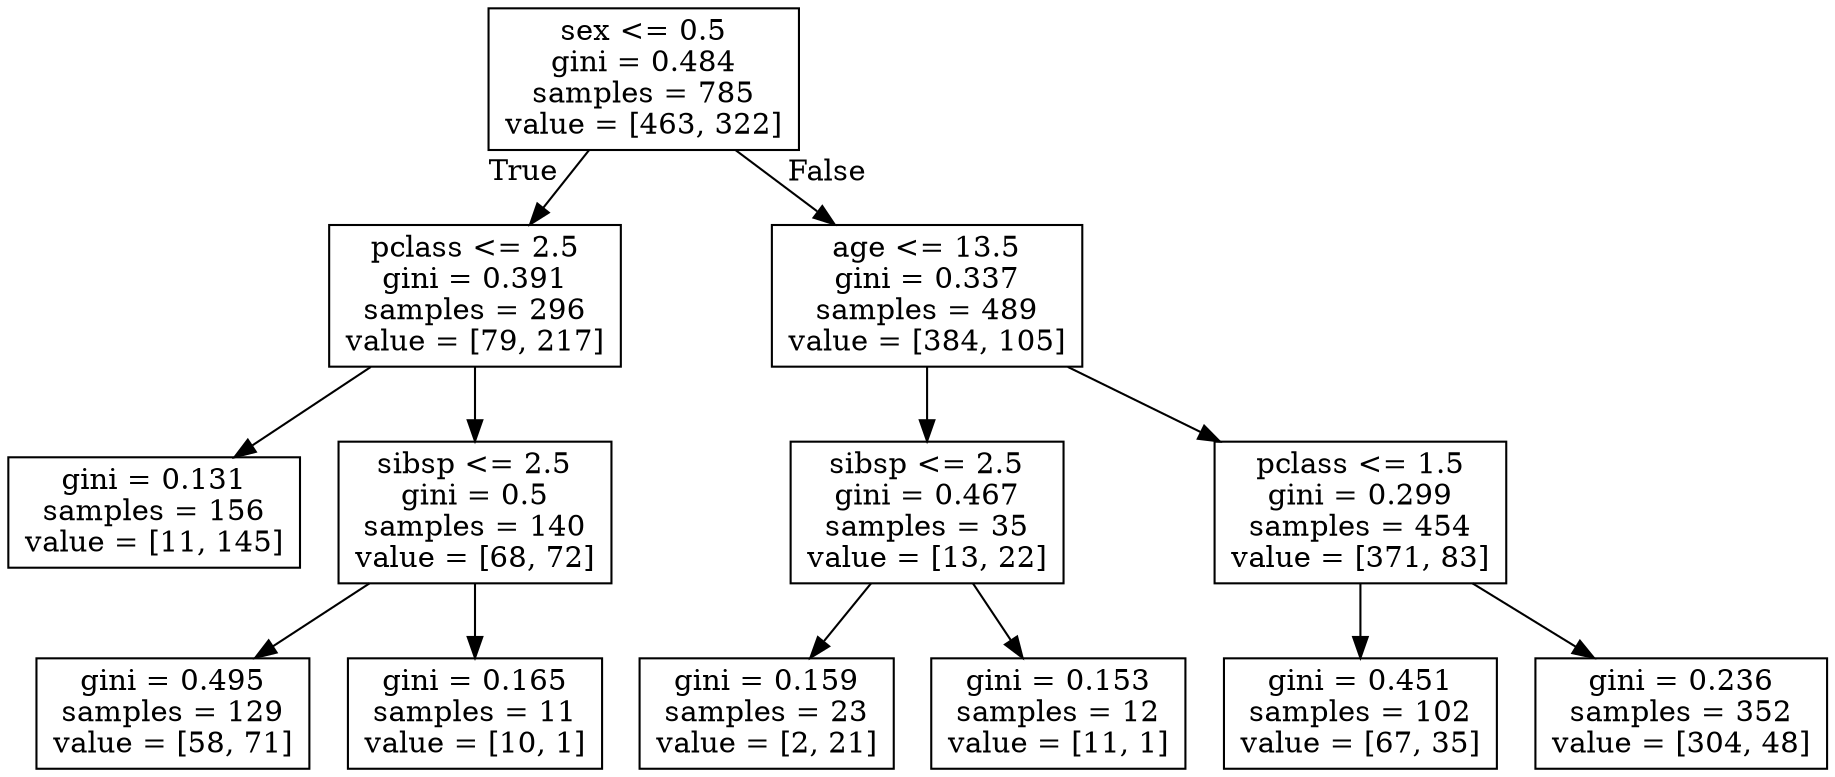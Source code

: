 digraph Tree {
node [shape=box] ;
0 [label="sex <= 0.5\ngini = 0.484\nsamples = 785\nvalue = [463, 322]"] ;
1 [label="pclass <= 2.5\ngini = 0.391\nsamples = 296\nvalue = [79, 217]"] ;
0 -> 1 [labeldistance=2.5, labelangle=45, headlabel="True"] ;
3 [label="gini = 0.131\nsamples = 156\nvalue = [11, 145]"] ;
1 -> 3 ;
4 [label="sibsp <= 2.5\ngini = 0.5\nsamples = 140\nvalue = [68, 72]"] ;
1 -> 4 ;
11 [label="gini = 0.495\nsamples = 129\nvalue = [58, 71]"] ;
4 -> 11 ;
12 [label="gini = 0.165\nsamples = 11\nvalue = [10, 1]"] ;
4 -> 12 ;
2 [label="age <= 13.5\ngini = 0.337\nsamples = 489\nvalue = [384, 105]"] ;
0 -> 2 [labeldistance=2.5, labelangle=-45, headlabel="False"] ;
5 [label="sibsp <= 2.5\ngini = 0.467\nsamples = 35\nvalue = [13, 22]"] ;
2 -> 5 ;
7 [label="gini = 0.159\nsamples = 23\nvalue = [2, 21]"] ;
5 -> 7 ;
8 [label="gini = 0.153\nsamples = 12\nvalue = [11, 1]"] ;
5 -> 8 ;
6 [label="pclass <= 1.5\ngini = 0.299\nsamples = 454\nvalue = [371, 83]"] ;
2 -> 6 ;
9 [label="gini = 0.451\nsamples = 102\nvalue = [67, 35]"] ;
6 -> 9 ;
10 [label="gini = 0.236\nsamples = 352\nvalue = [304, 48]"] ;
6 -> 10 ;
}